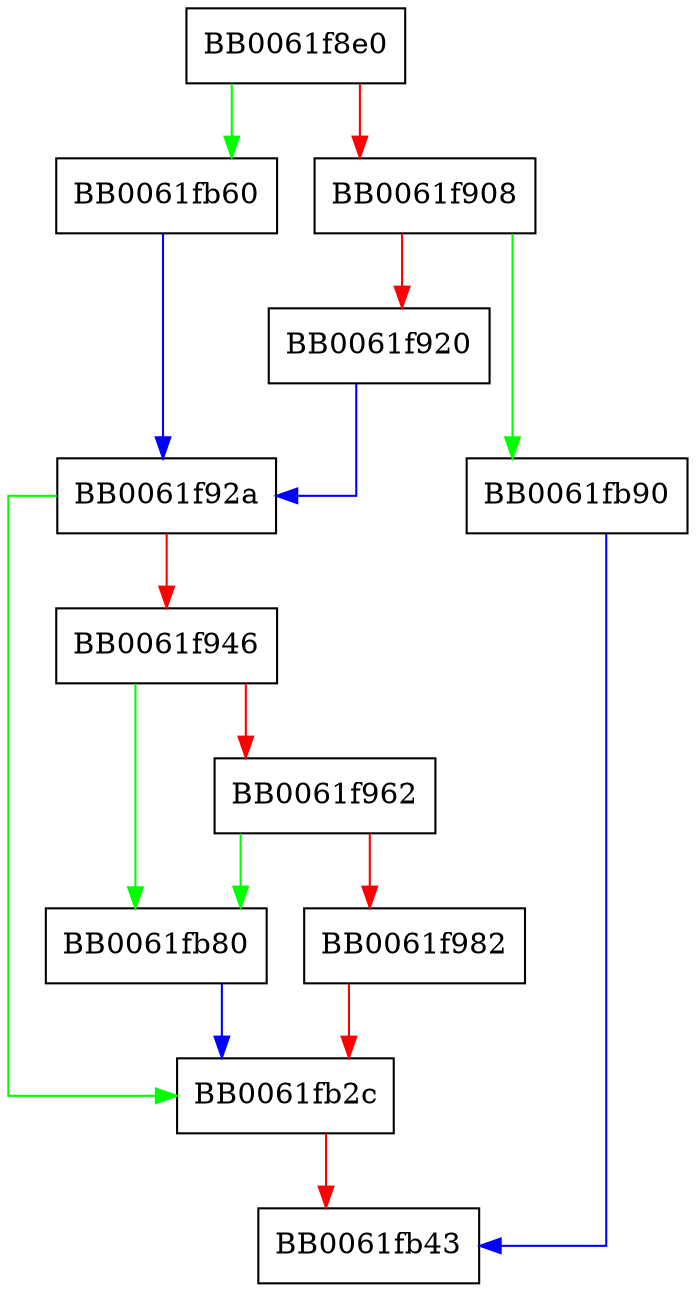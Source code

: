 digraph PKCS12_key_gen_utf8 {
  node [shape="box"];
  graph [splines=ortho];
  BB0061f8e0 -> BB0061fb60 [color="green"];
  BB0061f8e0 -> BB0061f908 [color="red"];
  BB0061f908 -> BB0061fb90 [color="green"];
  BB0061f908 -> BB0061f920 [color="red"];
  BB0061f920 -> BB0061f92a [color="blue"];
  BB0061f92a -> BB0061fb2c [color="green"];
  BB0061f92a -> BB0061f946 [color="red"];
  BB0061f946 -> BB0061fb80 [color="green"];
  BB0061f946 -> BB0061f962 [color="red"];
  BB0061f962 -> BB0061fb80 [color="green"];
  BB0061f962 -> BB0061f982 [color="red"];
  BB0061f982 -> BB0061fb2c [color="red"];
  BB0061fb2c -> BB0061fb43 [color="red"];
  BB0061fb60 -> BB0061f92a [color="blue"];
  BB0061fb80 -> BB0061fb2c [color="blue"];
  BB0061fb90 -> BB0061fb43 [color="blue"];
}